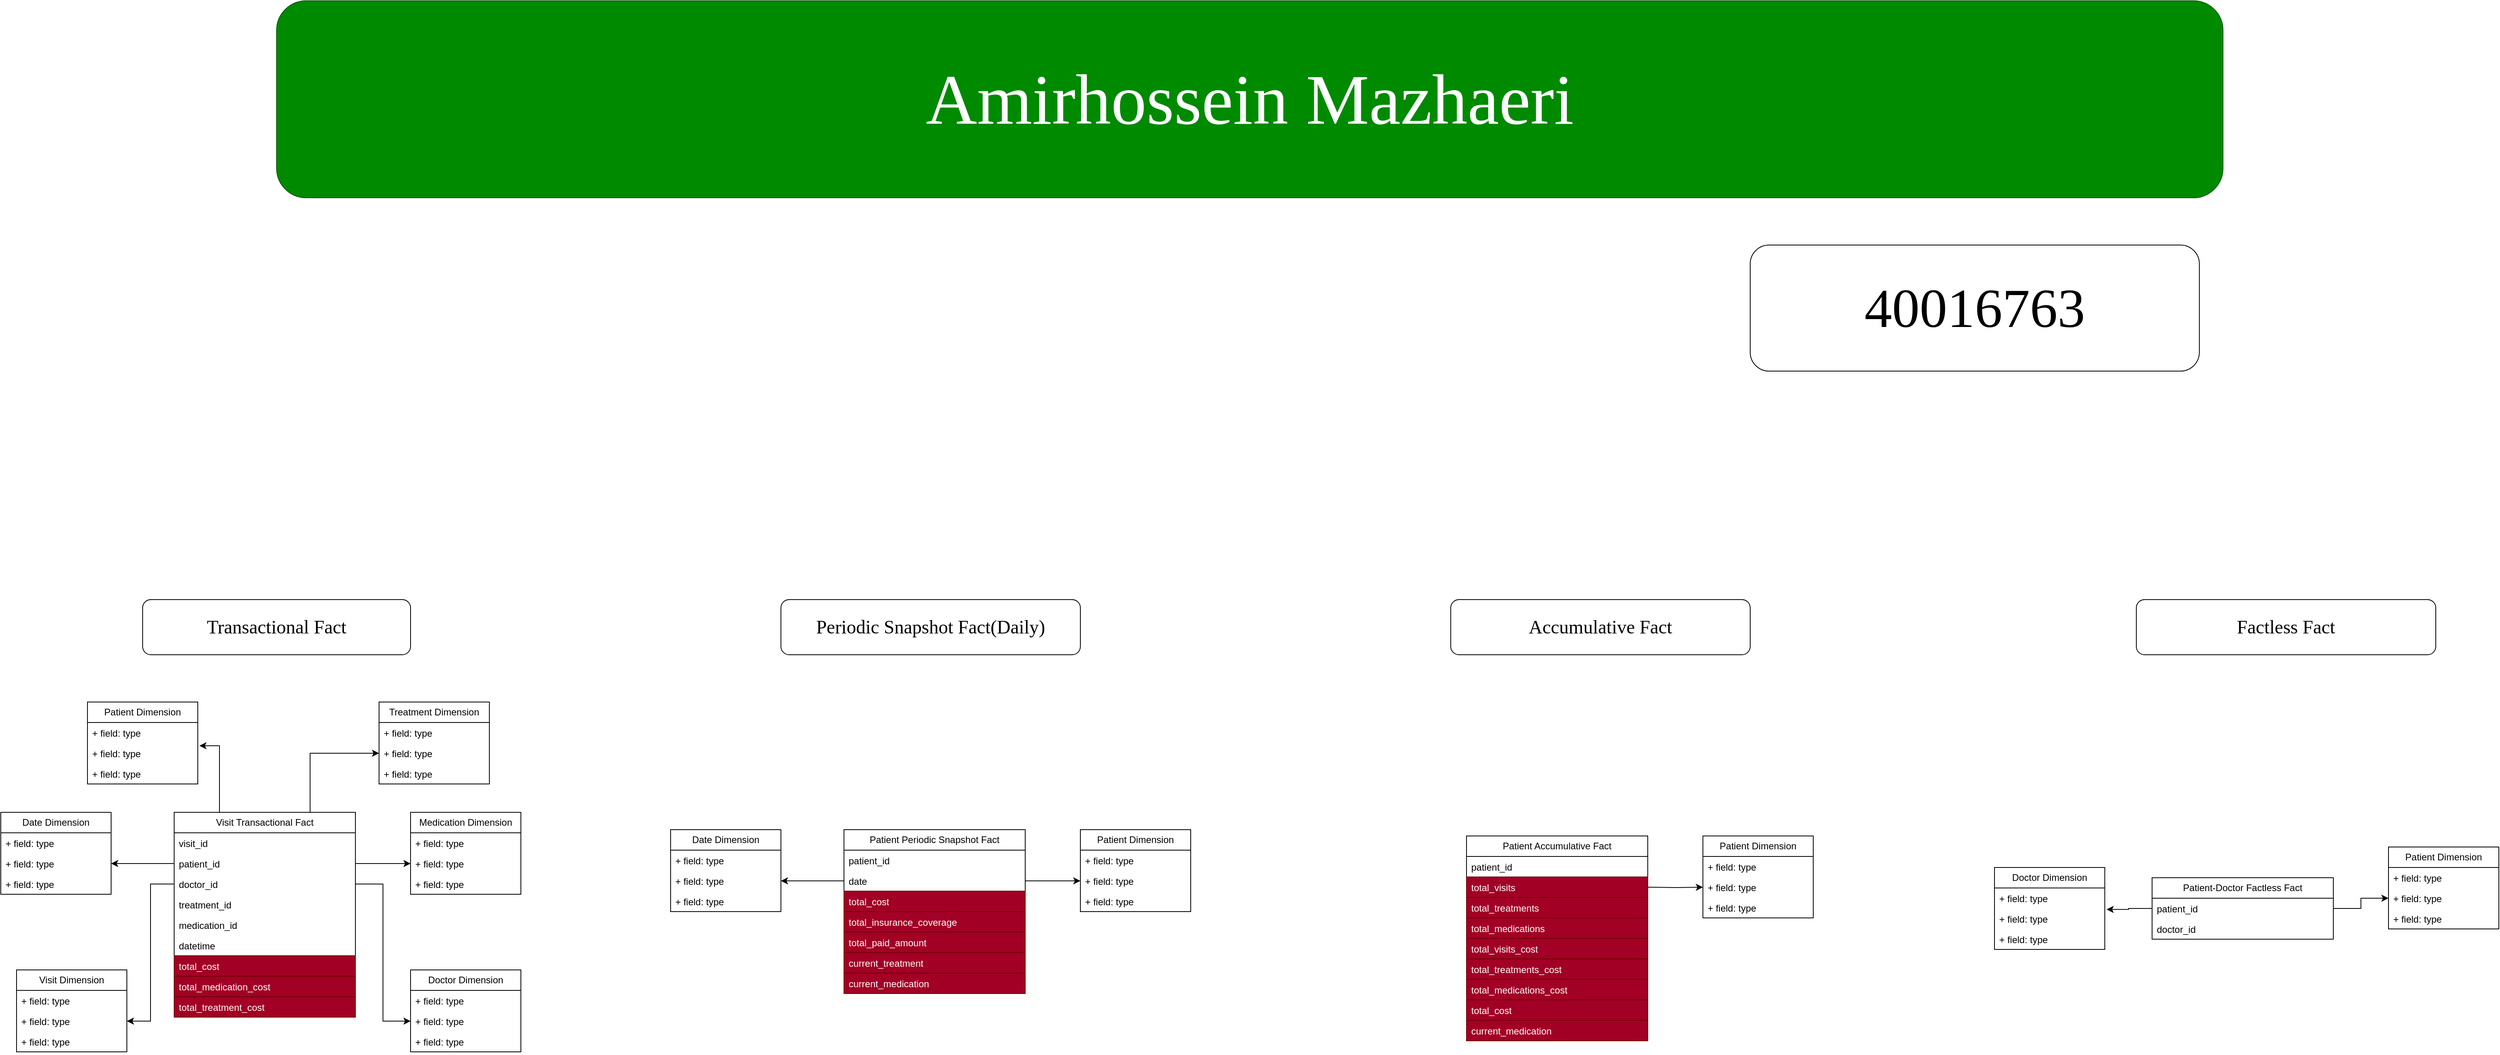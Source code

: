 <mxfile version="24.5.3" type="device">
  <diagram name="Page-1" id="-75GFIVih7POQPlXJFms">
    <mxGraphModel dx="6560" dy="5467" grid="1" gridSize="10" guides="1" tooltips="1" connect="1" arrows="1" fold="1" page="1" pageScale="1" pageWidth="850" pageHeight="1100" math="0" shadow="0">
      <root>
        <mxCell id="0" />
        <mxCell id="1" parent="0" />
        <mxCell id="XWvo9iTaCNDZVtQyN0BC-8" style="edgeStyle=orthogonalEdgeStyle;rounded=0;orthogonalLoop=1;jettySize=auto;html=1;exitX=0.75;exitY=0;exitDx=0;exitDy=0;entryX=0;entryY=0.5;entryDx=0;entryDy=0;" edge="1" parent="1" source="AvdGz1WXFj5qXZg6-xHI-1" target="IU6v_o7Cx0FDg1T3YVRM-15">
          <mxGeometry relative="1" as="geometry" />
        </mxCell>
        <mxCell id="AvdGz1WXFj5qXZg6-xHI-1" value="Visit Transactional Fact" style="swimlane;fontStyle=0;childLayout=stackLayout;horizontal=1;startSize=26;fillColor=none;horizontalStack=0;resizeParent=1;resizeParentMax=0;resizeLast=0;collapsible=1;marginBottom=0;whiteSpace=wrap;html=1;" parent="1" vertex="1">
          <mxGeometry x="330" y="320" width="230" height="260" as="geometry">
            <mxRectangle x="330" y="320" width="160" height="30" as="alternateBounds" />
          </mxGeometry>
        </mxCell>
        <mxCell id="AvdGz1WXFj5qXZg6-xHI-2" value="visit_id" style="text;strokeColor=none;fillColor=none;align=left;verticalAlign=top;spacingLeft=4;spacingRight=4;overflow=hidden;rotatable=0;points=[[0,0.5],[1,0.5]];portConstraint=eastwest;whiteSpace=wrap;html=1;" parent="AvdGz1WXFj5qXZg6-xHI-1" vertex="1">
          <mxGeometry y="26" width="230" height="26" as="geometry" />
        </mxCell>
        <mxCell id="AvdGz1WXFj5qXZg6-xHI-3" value="patient_id" style="text;strokeColor=none;fillColor=none;align=left;verticalAlign=top;spacingLeft=4;spacingRight=4;overflow=hidden;rotatable=0;points=[[0,0.5],[1,0.5]];portConstraint=eastwest;whiteSpace=wrap;html=1;" parent="AvdGz1WXFj5qXZg6-xHI-1" vertex="1">
          <mxGeometry y="52" width="230" height="26" as="geometry" />
        </mxCell>
        <mxCell id="AvdGz1WXFj5qXZg6-xHI-4" value="doctor_id" style="text;strokeColor=none;fillColor=none;align=left;verticalAlign=top;spacingLeft=4;spacingRight=4;overflow=hidden;rotatable=0;points=[[0,0.5],[1,0.5]];portConstraint=eastwest;whiteSpace=wrap;html=1;" parent="AvdGz1WXFj5qXZg6-xHI-1" vertex="1">
          <mxGeometry y="78" width="230" height="26" as="geometry" />
        </mxCell>
        <mxCell id="XWvo9iTaCNDZVtQyN0BC-13" value="treatment_id" style="text;strokeColor=none;fillColor=none;align=left;verticalAlign=top;spacingLeft=4;spacingRight=4;overflow=hidden;rotatable=0;points=[[0,0.5],[1,0.5]];portConstraint=eastwest;whiteSpace=wrap;html=1;" vertex="1" parent="AvdGz1WXFj5qXZg6-xHI-1">
          <mxGeometry y="104" width="230" height="26" as="geometry" />
        </mxCell>
        <mxCell id="XWvo9iTaCNDZVtQyN0BC-14" value="medication_id" style="text;strokeColor=none;fillColor=none;align=left;verticalAlign=top;spacingLeft=4;spacingRight=4;overflow=hidden;rotatable=0;points=[[0,0.5],[1,0.5]];portConstraint=eastwest;whiteSpace=wrap;html=1;" vertex="1" parent="AvdGz1WXFj5qXZg6-xHI-1">
          <mxGeometry y="130" width="230" height="26" as="geometry" />
        </mxCell>
        <mxCell id="XWvo9iTaCNDZVtQyN0BC-15" value="datetime" style="text;strokeColor=none;fillColor=none;align=left;verticalAlign=top;spacingLeft=4;spacingRight=4;overflow=hidden;rotatable=0;points=[[0,0.5],[1,0.5]];portConstraint=eastwest;whiteSpace=wrap;html=1;" vertex="1" parent="AvdGz1WXFj5qXZg6-xHI-1">
          <mxGeometry y="156" width="230" height="26" as="geometry" />
        </mxCell>
        <mxCell id="XWvo9iTaCNDZVtQyN0BC-54" value="total_cost" style="text;strokeColor=#6F0000;fillColor=#a20025;align=left;verticalAlign=top;spacingLeft=4;spacingRight=4;overflow=hidden;rotatable=0;points=[[0,0.5],[1,0.5]];portConstraint=eastwest;whiteSpace=wrap;html=1;fontColor=#ffffff;" vertex="1" parent="AvdGz1WXFj5qXZg6-xHI-1">
          <mxGeometry y="182" width="230" height="26" as="geometry" />
        </mxCell>
        <mxCell id="XWvo9iTaCNDZVtQyN0BC-55" value="total_medication_cost" style="text;strokeColor=#6F0000;fillColor=#a20025;align=left;verticalAlign=top;spacingLeft=4;spacingRight=4;overflow=hidden;rotatable=0;points=[[0,0.5],[1,0.5]];portConstraint=eastwest;whiteSpace=wrap;html=1;fontColor=#ffffff;" vertex="1" parent="AvdGz1WXFj5qXZg6-xHI-1">
          <mxGeometry y="208" width="230" height="26" as="geometry" />
        </mxCell>
        <mxCell id="XWvo9iTaCNDZVtQyN0BC-56" value="total_treatment_cost" style="text;strokeColor=#6F0000;fillColor=#a20025;align=left;verticalAlign=top;spacingLeft=4;spacingRight=4;overflow=hidden;rotatable=0;points=[[0,0.5],[1,0.5]];portConstraint=eastwest;whiteSpace=wrap;html=1;fontColor=#ffffff;" vertex="1" parent="AvdGz1WXFj5qXZg6-xHI-1">
          <mxGeometry y="234" width="230" height="26" as="geometry" />
        </mxCell>
        <mxCell id="IU6v_o7Cx0FDg1T3YVRM-1" value="Date Dimension" style="swimlane;fontStyle=0;childLayout=stackLayout;horizontal=1;startSize=26;fillColor=none;horizontalStack=0;resizeParent=1;resizeParentMax=0;resizeLast=0;collapsible=1;marginBottom=0;whiteSpace=wrap;html=1;" parent="1" vertex="1">
          <mxGeometry x="110" y="320" width="140" height="104" as="geometry" />
        </mxCell>
        <mxCell id="IU6v_o7Cx0FDg1T3YVRM-2" value="+ field: type" style="text;strokeColor=none;fillColor=none;align=left;verticalAlign=top;spacingLeft=4;spacingRight=4;overflow=hidden;rotatable=0;points=[[0,0.5],[1,0.5]];portConstraint=eastwest;whiteSpace=wrap;html=1;" parent="IU6v_o7Cx0FDg1T3YVRM-1" vertex="1">
          <mxGeometry y="26" width="140" height="26" as="geometry" />
        </mxCell>
        <mxCell id="IU6v_o7Cx0FDg1T3YVRM-3" value="+ field: type" style="text;strokeColor=none;fillColor=none;align=left;verticalAlign=top;spacingLeft=4;spacingRight=4;overflow=hidden;rotatable=0;points=[[0,0.5],[1,0.5]];portConstraint=eastwest;whiteSpace=wrap;html=1;" parent="IU6v_o7Cx0FDg1T3YVRM-1" vertex="1">
          <mxGeometry y="52" width="140" height="26" as="geometry" />
        </mxCell>
        <mxCell id="IU6v_o7Cx0FDg1T3YVRM-4" value="+ field: type" style="text;strokeColor=none;fillColor=none;align=left;verticalAlign=top;spacingLeft=4;spacingRight=4;overflow=hidden;rotatable=0;points=[[0,0.5],[1,0.5]];portConstraint=eastwest;whiteSpace=wrap;html=1;" parent="IU6v_o7Cx0FDg1T3YVRM-1" vertex="1">
          <mxGeometry y="78" width="140" height="26" as="geometry" />
        </mxCell>
        <mxCell id="IU6v_o7Cx0FDg1T3YVRM-5" value="Visit Dimension" style="swimlane;fontStyle=0;childLayout=stackLayout;horizontal=1;startSize=26;fillColor=none;horizontalStack=0;resizeParent=1;resizeParentMax=0;resizeLast=0;collapsible=1;marginBottom=0;whiteSpace=wrap;html=1;" parent="1" vertex="1">
          <mxGeometry x="130" y="520" width="140" height="104" as="geometry" />
        </mxCell>
        <mxCell id="IU6v_o7Cx0FDg1T3YVRM-6" value="+ field: type" style="text;strokeColor=none;fillColor=none;align=left;verticalAlign=top;spacingLeft=4;spacingRight=4;overflow=hidden;rotatable=0;points=[[0,0.5],[1,0.5]];portConstraint=eastwest;whiteSpace=wrap;html=1;" parent="IU6v_o7Cx0FDg1T3YVRM-5" vertex="1">
          <mxGeometry y="26" width="140" height="26" as="geometry" />
        </mxCell>
        <mxCell id="IU6v_o7Cx0FDg1T3YVRM-7" value="+ field: type" style="text;strokeColor=none;fillColor=none;align=left;verticalAlign=top;spacingLeft=4;spacingRight=4;overflow=hidden;rotatable=0;points=[[0,0.5],[1,0.5]];portConstraint=eastwest;whiteSpace=wrap;html=1;" parent="IU6v_o7Cx0FDg1T3YVRM-5" vertex="1">
          <mxGeometry y="52" width="140" height="26" as="geometry" />
        </mxCell>
        <mxCell id="IU6v_o7Cx0FDg1T3YVRM-8" value="+ field: type" style="text;strokeColor=none;fillColor=none;align=left;verticalAlign=top;spacingLeft=4;spacingRight=4;overflow=hidden;rotatable=0;points=[[0,0.5],[1,0.5]];portConstraint=eastwest;whiteSpace=wrap;html=1;" parent="IU6v_o7Cx0FDg1T3YVRM-5" vertex="1">
          <mxGeometry y="78" width="140" height="26" as="geometry" />
        </mxCell>
        <mxCell id="IU6v_o7Cx0FDg1T3YVRM-9" value="Doctor Dimension" style="swimlane;fontStyle=0;childLayout=stackLayout;horizontal=1;startSize=26;fillColor=none;horizontalStack=0;resizeParent=1;resizeParentMax=0;resizeLast=0;collapsible=1;marginBottom=0;whiteSpace=wrap;html=1;" parent="1" vertex="1">
          <mxGeometry x="630" y="520" width="140" height="104" as="geometry" />
        </mxCell>
        <mxCell id="IU6v_o7Cx0FDg1T3YVRM-10" value="+ field: type" style="text;strokeColor=none;fillColor=none;align=left;verticalAlign=top;spacingLeft=4;spacingRight=4;overflow=hidden;rotatable=0;points=[[0,0.5],[1,0.5]];portConstraint=eastwest;whiteSpace=wrap;html=1;" parent="IU6v_o7Cx0FDg1T3YVRM-9" vertex="1">
          <mxGeometry y="26" width="140" height="26" as="geometry" />
        </mxCell>
        <mxCell id="IU6v_o7Cx0FDg1T3YVRM-11" value="+ field: type" style="text;strokeColor=none;fillColor=none;align=left;verticalAlign=top;spacingLeft=4;spacingRight=4;overflow=hidden;rotatable=0;points=[[0,0.5],[1,0.5]];portConstraint=eastwest;whiteSpace=wrap;html=1;" parent="IU6v_o7Cx0FDg1T3YVRM-9" vertex="1">
          <mxGeometry y="52" width="140" height="26" as="geometry" />
        </mxCell>
        <mxCell id="IU6v_o7Cx0FDg1T3YVRM-12" value="+ field: type" style="text;strokeColor=none;fillColor=none;align=left;verticalAlign=top;spacingLeft=4;spacingRight=4;overflow=hidden;rotatable=0;points=[[0,0.5],[1,0.5]];portConstraint=eastwest;whiteSpace=wrap;html=1;" parent="IU6v_o7Cx0FDg1T3YVRM-9" vertex="1">
          <mxGeometry y="78" width="140" height="26" as="geometry" />
        </mxCell>
        <mxCell id="IU6v_o7Cx0FDg1T3YVRM-13" value="Treatment Dimension" style="swimlane;fontStyle=0;childLayout=stackLayout;horizontal=1;startSize=26;fillColor=none;horizontalStack=0;resizeParent=1;resizeParentMax=0;resizeLast=0;collapsible=1;marginBottom=0;whiteSpace=wrap;html=1;" parent="1" vertex="1">
          <mxGeometry x="590" y="180" width="140" height="104" as="geometry" />
        </mxCell>
        <mxCell id="IU6v_o7Cx0FDg1T3YVRM-14" value="+ field: type" style="text;strokeColor=none;fillColor=none;align=left;verticalAlign=top;spacingLeft=4;spacingRight=4;overflow=hidden;rotatable=0;points=[[0,0.5],[1,0.5]];portConstraint=eastwest;whiteSpace=wrap;html=1;" parent="IU6v_o7Cx0FDg1T3YVRM-13" vertex="1">
          <mxGeometry y="26" width="140" height="26" as="geometry" />
        </mxCell>
        <mxCell id="IU6v_o7Cx0FDg1T3YVRM-15" value="+ field: type" style="text;strokeColor=none;fillColor=none;align=left;verticalAlign=top;spacingLeft=4;spacingRight=4;overflow=hidden;rotatable=0;points=[[0,0.5],[1,0.5]];portConstraint=eastwest;whiteSpace=wrap;html=1;" parent="IU6v_o7Cx0FDg1T3YVRM-13" vertex="1">
          <mxGeometry y="52" width="140" height="26" as="geometry" />
        </mxCell>
        <mxCell id="IU6v_o7Cx0FDg1T3YVRM-16" value="+ field: type" style="text;strokeColor=none;fillColor=none;align=left;verticalAlign=top;spacingLeft=4;spacingRight=4;overflow=hidden;rotatable=0;points=[[0,0.5],[1,0.5]];portConstraint=eastwest;whiteSpace=wrap;html=1;" parent="IU6v_o7Cx0FDg1T3YVRM-13" vertex="1">
          <mxGeometry y="78" width="140" height="26" as="geometry" />
        </mxCell>
        <mxCell id="IU6v_o7Cx0FDg1T3YVRM-17" value="Patient Dimension" style="swimlane;fontStyle=0;childLayout=stackLayout;horizontal=1;startSize=26;fillColor=none;horizontalStack=0;resizeParent=1;resizeParentMax=0;resizeLast=0;collapsible=1;marginBottom=0;whiteSpace=wrap;html=1;" parent="1" vertex="1">
          <mxGeometry x="220" y="180" width="140" height="104" as="geometry" />
        </mxCell>
        <mxCell id="IU6v_o7Cx0FDg1T3YVRM-18" value="+ field: type" style="text;strokeColor=none;fillColor=none;align=left;verticalAlign=top;spacingLeft=4;spacingRight=4;overflow=hidden;rotatable=0;points=[[0,0.5],[1,0.5]];portConstraint=eastwest;whiteSpace=wrap;html=1;" parent="IU6v_o7Cx0FDg1T3YVRM-17" vertex="1">
          <mxGeometry y="26" width="140" height="26" as="geometry" />
        </mxCell>
        <mxCell id="IU6v_o7Cx0FDg1T3YVRM-19" value="+ field: type" style="text;strokeColor=none;fillColor=none;align=left;verticalAlign=top;spacingLeft=4;spacingRight=4;overflow=hidden;rotatable=0;points=[[0,0.5],[1,0.5]];portConstraint=eastwest;whiteSpace=wrap;html=1;" parent="IU6v_o7Cx0FDg1T3YVRM-17" vertex="1">
          <mxGeometry y="52" width="140" height="26" as="geometry" />
        </mxCell>
        <mxCell id="IU6v_o7Cx0FDg1T3YVRM-20" value="+ field: type" style="text;strokeColor=none;fillColor=none;align=left;verticalAlign=top;spacingLeft=4;spacingRight=4;overflow=hidden;rotatable=0;points=[[0,0.5],[1,0.5]];portConstraint=eastwest;whiteSpace=wrap;html=1;" parent="IU6v_o7Cx0FDg1T3YVRM-17" vertex="1">
          <mxGeometry y="78" width="140" height="26" as="geometry" />
        </mxCell>
        <mxCell id="XWvo9iTaCNDZVtQyN0BC-1" value="Medication Dimension" style="swimlane;fontStyle=0;childLayout=stackLayout;horizontal=1;startSize=26;fillColor=none;horizontalStack=0;resizeParent=1;resizeParentMax=0;resizeLast=0;collapsible=1;marginBottom=0;whiteSpace=wrap;html=1;" vertex="1" parent="1">
          <mxGeometry x="630" y="320" width="140" height="104" as="geometry" />
        </mxCell>
        <mxCell id="XWvo9iTaCNDZVtQyN0BC-2" value="+ field: type" style="text;strokeColor=none;fillColor=none;align=left;verticalAlign=top;spacingLeft=4;spacingRight=4;overflow=hidden;rotatable=0;points=[[0,0.5],[1,0.5]];portConstraint=eastwest;whiteSpace=wrap;html=1;" vertex="1" parent="XWvo9iTaCNDZVtQyN0BC-1">
          <mxGeometry y="26" width="140" height="26" as="geometry" />
        </mxCell>
        <mxCell id="XWvo9iTaCNDZVtQyN0BC-3" value="+ field: type" style="text;strokeColor=none;fillColor=none;align=left;verticalAlign=top;spacingLeft=4;spacingRight=4;overflow=hidden;rotatable=0;points=[[0,0.5],[1,0.5]];portConstraint=eastwest;whiteSpace=wrap;html=1;" vertex="1" parent="XWvo9iTaCNDZVtQyN0BC-1">
          <mxGeometry y="52" width="140" height="26" as="geometry" />
        </mxCell>
        <mxCell id="XWvo9iTaCNDZVtQyN0BC-4" value="+ field: type" style="text;strokeColor=none;fillColor=none;align=left;verticalAlign=top;spacingLeft=4;spacingRight=4;overflow=hidden;rotatable=0;points=[[0,0.5],[1,0.5]];portConstraint=eastwest;whiteSpace=wrap;html=1;" vertex="1" parent="XWvo9iTaCNDZVtQyN0BC-1">
          <mxGeometry y="78" width="140" height="26" as="geometry" />
        </mxCell>
        <mxCell id="XWvo9iTaCNDZVtQyN0BC-6" style="edgeStyle=orthogonalEdgeStyle;rounded=0;orthogonalLoop=1;jettySize=auto;html=1;exitX=0;exitY=0.5;exitDx=0;exitDy=0;entryX=1;entryY=0.5;entryDx=0;entryDy=0;" edge="1" parent="1" source="AvdGz1WXFj5qXZg6-xHI-3" target="IU6v_o7Cx0FDg1T3YVRM-3">
          <mxGeometry relative="1" as="geometry" />
        </mxCell>
        <mxCell id="XWvo9iTaCNDZVtQyN0BC-7" style="edgeStyle=orthogonalEdgeStyle;rounded=0;orthogonalLoop=1;jettySize=auto;html=1;exitX=0.25;exitY=0;exitDx=0;exitDy=0;entryX=1.014;entryY=0.135;entryDx=0;entryDy=0;entryPerimeter=0;" edge="1" parent="1" source="AvdGz1WXFj5qXZg6-xHI-1" target="IU6v_o7Cx0FDg1T3YVRM-19">
          <mxGeometry relative="1" as="geometry" />
        </mxCell>
        <mxCell id="XWvo9iTaCNDZVtQyN0BC-9" style="edgeStyle=orthogonalEdgeStyle;rounded=0;orthogonalLoop=1;jettySize=auto;html=1;exitX=1;exitY=0.5;exitDx=0;exitDy=0;entryX=0;entryY=0.5;entryDx=0;entryDy=0;" edge="1" parent="1" source="AvdGz1WXFj5qXZg6-xHI-3" target="XWvo9iTaCNDZVtQyN0BC-3">
          <mxGeometry relative="1" as="geometry" />
        </mxCell>
        <mxCell id="XWvo9iTaCNDZVtQyN0BC-10" style="edgeStyle=orthogonalEdgeStyle;rounded=0;orthogonalLoop=1;jettySize=auto;html=1;exitX=1;exitY=0.5;exitDx=0;exitDy=0;entryX=0;entryY=0.5;entryDx=0;entryDy=0;" edge="1" parent="1" source="AvdGz1WXFj5qXZg6-xHI-4" target="IU6v_o7Cx0FDg1T3YVRM-11">
          <mxGeometry relative="1" as="geometry" />
        </mxCell>
        <mxCell id="XWvo9iTaCNDZVtQyN0BC-11" style="edgeStyle=orthogonalEdgeStyle;rounded=0;orthogonalLoop=1;jettySize=auto;html=1;exitX=0;exitY=0.5;exitDx=0;exitDy=0;entryX=1;entryY=0.5;entryDx=0;entryDy=0;" edge="1" parent="1" source="AvdGz1WXFj5qXZg6-xHI-4" target="IU6v_o7Cx0FDg1T3YVRM-7">
          <mxGeometry relative="1" as="geometry" />
        </mxCell>
        <mxCell id="XWvo9iTaCNDZVtQyN0BC-12" value="&lt;font face=&quot;Verdana&quot; style=&quot;font-size: 24px;&quot;&gt;Transactional Fact&lt;/font&gt;" style="rounded=1;whiteSpace=wrap;html=1;" vertex="1" parent="1">
          <mxGeometry x="290" y="50" width="340" height="70" as="geometry" />
        </mxCell>
        <mxCell id="XWvo9iTaCNDZVtQyN0BC-17" value="Patient Periodic Snapshot Fact" style="swimlane;fontStyle=0;childLayout=stackLayout;horizontal=1;startSize=26;fillColor=none;horizontalStack=0;resizeParent=1;resizeParentMax=0;resizeLast=0;collapsible=1;marginBottom=0;whiteSpace=wrap;html=1;" vertex="1" parent="1">
          <mxGeometry x="1180" y="342" width="230" height="208" as="geometry">
            <mxRectangle x="330" y="320" width="160" height="30" as="alternateBounds" />
          </mxGeometry>
        </mxCell>
        <mxCell id="XWvo9iTaCNDZVtQyN0BC-18" value="patient_id" style="text;strokeColor=none;fillColor=none;align=left;verticalAlign=top;spacingLeft=4;spacingRight=4;overflow=hidden;rotatable=0;points=[[0,0.5],[1,0.5]];portConstraint=eastwest;whiteSpace=wrap;html=1;" vertex="1" parent="XWvo9iTaCNDZVtQyN0BC-17">
          <mxGeometry y="26" width="230" height="26" as="geometry" />
        </mxCell>
        <mxCell id="XWvo9iTaCNDZVtQyN0BC-19" value="date" style="text;strokeColor=none;fillColor=none;align=left;verticalAlign=top;spacingLeft=4;spacingRight=4;overflow=hidden;rotatable=0;points=[[0,0.5],[1,0.5]];portConstraint=eastwest;whiteSpace=wrap;html=1;" vertex="1" parent="XWvo9iTaCNDZVtQyN0BC-17">
          <mxGeometry y="52" width="230" height="26" as="geometry" />
        </mxCell>
        <mxCell id="XWvo9iTaCNDZVtQyN0BC-20" value="total_cost" style="text;strokeColor=#6F0000;fillColor=#a20025;align=left;verticalAlign=top;spacingLeft=4;spacingRight=4;overflow=hidden;rotatable=0;points=[[0,0.5],[1,0.5]];portConstraint=eastwest;whiteSpace=wrap;html=1;fontColor=#ffffff;" vertex="1" parent="XWvo9iTaCNDZVtQyN0BC-17">
          <mxGeometry y="78" width="230" height="26" as="geometry" />
        </mxCell>
        <mxCell id="XWvo9iTaCNDZVtQyN0BC-21" value="total_insurance_coverage" style="text;strokeColor=#6F0000;fillColor=#a20025;align=left;verticalAlign=top;spacingLeft=4;spacingRight=4;overflow=hidden;rotatable=0;points=[[0,0.5],[1,0.5]];portConstraint=eastwest;whiteSpace=wrap;html=1;fontColor=#ffffff;" vertex="1" parent="XWvo9iTaCNDZVtQyN0BC-17">
          <mxGeometry y="104" width="230" height="26" as="geometry" />
        </mxCell>
        <mxCell id="XWvo9iTaCNDZVtQyN0BC-22" value="total_paid_amount" style="text;strokeColor=#6F0000;fillColor=#a20025;align=left;verticalAlign=top;spacingLeft=4;spacingRight=4;overflow=hidden;rotatable=0;points=[[0,0.5],[1,0.5]];portConstraint=eastwest;whiteSpace=wrap;html=1;fontColor=#ffffff;" vertex="1" parent="XWvo9iTaCNDZVtQyN0BC-17">
          <mxGeometry y="130" width="230" height="26" as="geometry" />
        </mxCell>
        <mxCell id="XWvo9iTaCNDZVtQyN0BC-23" value="current_treatment" style="text;strokeColor=#6F0000;fillColor=#a20025;align=left;verticalAlign=top;spacingLeft=4;spacingRight=4;overflow=hidden;rotatable=0;points=[[0,0.5],[1,0.5]];portConstraint=eastwest;whiteSpace=wrap;html=1;fontColor=#ffffff;" vertex="1" parent="XWvo9iTaCNDZVtQyN0BC-17">
          <mxGeometry y="156" width="230" height="26" as="geometry" />
        </mxCell>
        <mxCell id="XWvo9iTaCNDZVtQyN0BC-57" value="current_medication" style="text;strokeColor=#6F0000;fillColor=#a20025;align=left;verticalAlign=top;spacingLeft=4;spacingRight=4;overflow=hidden;rotatable=0;points=[[0,0.5],[1,0.5]];portConstraint=eastwest;whiteSpace=wrap;html=1;fontColor=#ffffff;" vertex="1" parent="XWvo9iTaCNDZVtQyN0BC-17">
          <mxGeometry y="182" width="230" height="26" as="geometry" />
        </mxCell>
        <mxCell id="XWvo9iTaCNDZVtQyN0BC-24" value="Date Dimension" style="swimlane;fontStyle=0;childLayout=stackLayout;horizontal=1;startSize=26;fillColor=none;horizontalStack=0;resizeParent=1;resizeParentMax=0;resizeLast=0;collapsible=1;marginBottom=0;whiteSpace=wrap;html=1;" vertex="1" parent="1">
          <mxGeometry x="960" y="342" width="140" height="104" as="geometry" />
        </mxCell>
        <mxCell id="XWvo9iTaCNDZVtQyN0BC-25" value="+ field: type" style="text;strokeColor=none;fillColor=none;align=left;verticalAlign=top;spacingLeft=4;spacingRight=4;overflow=hidden;rotatable=0;points=[[0,0.5],[1,0.5]];portConstraint=eastwest;whiteSpace=wrap;html=1;" vertex="1" parent="XWvo9iTaCNDZVtQyN0BC-24">
          <mxGeometry y="26" width="140" height="26" as="geometry" />
        </mxCell>
        <mxCell id="XWvo9iTaCNDZVtQyN0BC-26" value="+ field: type" style="text;strokeColor=none;fillColor=none;align=left;verticalAlign=top;spacingLeft=4;spacingRight=4;overflow=hidden;rotatable=0;points=[[0,0.5],[1,0.5]];portConstraint=eastwest;whiteSpace=wrap;html=1;" vertex="1" parent="XWvo9iTaCNDZVtQyN0BC-24">
          <mxGeometry y="52" width="140" height="26" as="geometry" />
        </mxCell>
        <mxCell id="XWvo9iTaCNDZVtQyN0BC-27" value="+ field: type" style="text;strokeColor=none;fillColor=none;align=left;verticalAlign=top;spacingLeft=4;spacingRight=4;overflow=hidden;rotatable=0;points=[[0,0.5],[1,0.5]];portConstraint=eastwest;whiteSpace=wrap;html=1;" vertex="1" parent="XWvo9iTaCNDZVtQyN0BC-24">
          <mxGeometry y="78" width="140" height="26" as="geometry" />
        </mxCell>
        <mxCell id="XWvo9iTaCNDZVtQyN0BC-44" value="Patient Dimension" style="swimlane;fontStyle=0;childLayout=stackLayout;horizontal=1;startSize=26;fillColor=none;horizontalStack=0;resizeParent=1;resizeParentMax=0;resizeLast=0;collapsible=1;marginBottom=0;whiteSpace=wrap;html=1;" vertex="1" parent="1">
          <mxGeometry x="1480" y="342" width="140" height="104" as="geometry" />
        </mxCell>
        <mxCell id="XWvo9iTaCNDZVtQyN0BC-45" value="+ field: type" style="text;strokeColor=none;fillColor=none;align=left;verticalAlign=top;spacingLeft=4;spacingRight=4;overflow=hidden;rotatable=0;points=[[0,0.5],[1,0.5]];portConstraint=eastwest;whiteSpace=wrap;html=1;" vertex="1" parent="XWvo9iTaCNDZVtQyN0BC-44">
          <mxGeometry y="26" width="140" height="26" as="geometry" />
        </mxCell>
        <mxCell id="XWvo9iTaCNDZVtQyN0BC-46" value="+ field: type" style="text;strokeColor=none;fillColor=none;align=left;verticalAlign=top;spacingLeft=4;spacingRight=4;overflow=hidden;rotatable=0;points=[[0,0.5],[1,0.5]];portConstraint=eastwest;whiteSpace=wrap;html=1;" vertex="1" parent="XWvo9iTaCNDZVtQyN0BC-44">
          <mxGeometry y="52" width="140" height="26" as="geometry" />
        </mxCell>
        <mxCell id="XWvo9iTaCNDZVtQyN0BC-47" value="+ field: type" style="text;strokeColor=none;fillColor=none;align=left;verticalAlign=top;spacingLeft=4;spacingRight=4;overflow=hidden;rotatable=0;points=[[0,0.5],[1,0.5]];portConstraint=eastwest;whiteSpace=wrap;html=1;" vertex="1" parent="XWvo9iTaCNDZVtQyN0BC-44">
          <mxGeometry y="78" width="140" height="26" as="geometry" />
        </mxCell>
        <mxCell id="XWvo9iTaCNDZVtQyN0BC-48" style="edgeStyle=orthogonalEdgeStyle;rounded=0;orthogonalLoop=1;jettySize=auto;html=1;exitX=0;exitY=0.5;exitDx=0;exitDy=0;entryX=1;entryY=0.5;entryDx=0;entryDy=0;" edge="1" source="XWvo9iTaCNDZVtQyN0BC-19" target="XWvo9iTaCNDZVtQyN0BC-26" parent="1">
          <mxGeometry relative="1" as="geometry" />
        </mxCell>
        <mxCell id="XWvo9iTaCNDZVtQyN0BC-50" style="edgeStyle=orthogonalEdgeStyle;rounded=0;orthogonalLoop=1;jettySize=auto;html=1;exitX=1;exitY=0.5;exitDx=0;exitDy=0;entryX=0;entryY=0.5;entryDx=0;entryDy=0;" edge="1" source="XWvo9iTaCNDZVtQyN0BC-19" target="XWvo9iTaCNDZVtQyN0BC-46" parent="1">
          <mxGeometry relative="1" as="geometry" />
        </mxCell>
        <mxCell id="XWvo9iTaCNDZVtQyN0BC-53" value="&lt;font face=&quot;Verdana&quot; style=&quot;font-size: 24px;&quot;&gt;Periodic Snapshot Fact(Daily)&lt;/font&gt;" style="rounded=1;whiteSpace=wrap;html=1;" vertex="1" parent="1">
          <mxGeometry x="1100" y="50" width="380" height="70" as="geometry" />
        </mxCell>
        <mxCell id="XWvo9iTaCNDZVtQyN0BC-58" value="Patient Accumulative Fact" style="swimlane;fontStyle=0;childLayout=stackLayout;horizontal=1;startSize=26;fillColor=none;horizontalStack=0;resizeParent=1;resizeParentMax=0;resizeLast=0;collapsible=1;marginBottom=0;whiteSpace=wrap;html=1;" vertex="1" parent="1">
          <mxGeometry x="1970" y="350" width="230" height="260" as="geometry">
            <mxRectangle x="330" y="320" width="160" height="30" as="alternateBounds" />
          </mxGeometry>
        </mxCell>
        <mxCell id="XWvo9iTaCNDZVtQyN0BC-59" value="patient_id" style="text;strokeColor=none;fillColor=none;align=left;verticalAlign=top;spacingLeft=4;spacingRight=4;overflow=hidden;rotatable=0;points=[[0,0.5],[1,0.5]];portConstraint=eastwest;whiteSpace=wrap;html=1;" vertex="1" parent="XWvo9iTaCNDZVtQyN0BC-58">
          <mxGeometry y="26" width="230" height="26" as="geometry" />
        </mxCell>
        <mxCell id="XWvo9iTaCNDZVtQyN0BC-61" value="total_visits" style="text;strokeColor=#6F0000;fillColor=#a20025;align=left;verticalAlign=top;spacingLeft=4;spacingRight=4;overflow=hidden;rotatable=0;points=[[0,0.5],[1,0.5]];portConstraint=eastwest;whiteSpace=wrap;html=1;fontColor=#ffffff;" vertex="1" parent="XWvo9iTaCNDZVtQyN0BC-58">
          <mxGeometry y="52" width="230" height="26" as="geometry" />
        </mxCell>
        <mxCell id="XWvo9iTaCNDZVtQyN0BC-62" value="total_treatments" style="text;strokeColor=#6F0000;fillColor=#a20025;align=left;verticalAlign=top;spacingLeft=4;spacingRight=4;overflow=hidden;rotatable=0;points=[[0,0.5],[1,0.5]];portConstraint=eastwest;whiteSpace=wrap;html=1;fontColor=#ffffff;" vertex="1" parent="XWvo9iTaCNDZVtQyN0BC-58">
          <mxGeometry y="78" width="230" height="26" as="geometry" />
        </mxCell>
        <mxCell id="XWvo9iTaCNDZVtQyN0BC-63" value="total_medications" style="text;strokeColor=#6F0000;fillColor=#a20025;align=left;verticalAlign=top;spacingLeft=4;spacingRight=4;overflow=hidden;rotatable=0;points=[[0,0.5],[1,0.5]];portConstraint=eastwest;whiteSpace=wrap;html=1;fontColor=#ffffff;" vertex="1" parent="XWvo9iTaCNDZVtQyN0BC-58">
          <mxGeometry y="104" width="230" height="26" as="geometry" />
        </mxCell>
        <mxCell id="XWvo9iTaCNDZVtQyN0BC-64" value="total_visits_cost" style="text;strokeColor=#6F0000;fillColor=#a20025;align=left;verticalAlign=top;spacingLeft=4;spacingRight=4;overflow=hidden;rotatable=0;points=[[0,0.5],[1,0.5]];portConstraint=eastwest;whiteSpace=wrap;html=1;fontColor=#ffffff;" vertex="1" parent="XWvo9iTaCNDZVtQyN0BC-58">
          <mxGeometry y="130" width="230" height="26" as="geometry" />
        </mxCell>
        <mxCell id="XWvo9iTaCNDZVtQyN0BC-65" value="total_treatments_cost" style="text;strokeColor=#6F0000;fillColor=#a20025;align=left;verticalAlign=top;spacingLeft=4;spacingRight=4;overflow=hidden;rotatable=0;points=[[0,0.5],[1,0.5]];portConstraint=eastwest;whiteSpace=wrap;html=1;fontColor=#ffffff;" vertex="1" parent="XWvo9iTaCNDZVtQyN0BC-58">
          <mxGeometry y="156" width="230" height="26" as="geometry" />
        </mxCell>
        <mxCell id="XWvo9iTaCNDZVtQyN0BC-77" value="total_medications_cost" style="text;strokeColor=#6F0000;fillColor=#a20025;align=left;verticalAlign=top;spacingLeft=4;spacingRight=4;overflow=hidden;rotatable=0;points=[[0,0.5],[1,0.5]];portConstraint=eastwest;whiteSpace=wrap;html=1;fontColor=#ffffff;" vertex="1" parent="XWvo9iTaCNDZVtQyN0BC-58">
          <mxGeometry y="182" width="230" height="26" as="geometry" />
        </mxCell>
        <mxCell id="XWvo9iTaCNDZVtQyN0BC-78" value="total_cost" style="text;strokeColor=#6F0000;fillColor=#a20025;align=left;verticalAlign=top;spacingLeft=4;spacingRight=4;overflow=hidden;rotatable=0;points=[[0,0.5],[1,0.5]];portConstraint=eastwest;whiteSpace=wrap;html=1;fontColor=#ffffff;" vertex="1" parent="XWvo9iTaCNDZVtQyN0BC-58">
          <mxGeometry y="208" width="230" height="26" as="geometry" />
        </mxCell>
        <mxCell id="XWvo9iTaCNDZVtQyN0BC-79" value="current_medication" style="text;strokeColor=#6F0000;fillColor=#a20025;align=left;verticalAlign=top;spacingLeft=4;spacingRight=4;overflow=hidden;rotatable=0;points=[[0,0.5],[1,0.5]];portConstraint=eastwest;whiteSpace=wrap;html=1;fontColor=#ffffff;" vertex="1" parent="XWvo9iTaCNDZVtQyN0BC-58">
          <mxGeometry y="234" width="230" height="26" as="geometry" />
        </mxCell>
        <mxCell id="XWvo9iTaCNDZVtQyN0BC-70" value="Patient Dimension" style="swimlane;fontStyle=0;childLayout=stackLayout;horizontal=1;startSize=26;fillColor=none;horizontalStack=0;resizeParent=1;resizeParentMax=0;resizeLast=0;collapsible=1;marginBottom=0;whiteSpace=wrap;html=1;" vertex="1" parent="1">
          <mxGeometry x="2270" y="350" width="140" height="104" as="geometry" />
        </mxCell>
        <mxCell id="XWvo9iTaCNDZVtQyN0BC-71" value="+ field: type" style="text;strokeColor=none;fillColor=none;align=left;verticalAlign=top;spacingLeft=4;spacingRight=4;overflow=hidden;rotatable=0;points=[[0,0.5],[1,0.5]];portConstraint=eastwest;whiteSpace=wrap;html=1;" vertex="1" parent="XWvo9iTaCNDZVtQyN0BC-70">
          <mxGeometry y="26" width="140" height="26" as="geometry" />
        </mxCell>
        <mxCell id="XWvo9iTaCNDZVtQyN0BC-72" value="+ field: type" style="text;strokeColor=none;fillColor=none;align=left;verticalAlign=top;spacingLeft=4;spacingRight=4;overflow=hidden;rotatable=0;points=[[0,0.5],[1,0.5]];portConstraint=eastwest;whiteSpace=wrap;html=1;" vertex="1" parent="XWvo9iTaCNDZVtQyN0BC-70">
          <mxGeometry y="52" width="140" height="26" as="geometry" />
        </mxCell>
        <mxCell id="XWvo9iTaCNDZVtQyN0BC-73" value="+ field: type" style="text;strokeColor=none;fillColor=none;align=left;verticalAlign=top;spacingLeft=4;spacingRight=4;overflow=hidden;rotatable=0;points=[[0,0.5],[1,0.5]];portConstraint=eastwest;whiteSpace=wrap;html=1;" vertex="1" parent="XWvo9iTaCNDZVtQyN0BC-70">
          <mxGeometry y="78" width="140" height="26" as="geometry" />
        </mxCell>
        <mxCell id="XWvo9iTaCNDZVtQyN0BC-75" style="edgeStyle=orthogonalEdgeStyle;rounded=0;orthogonalLoop=1;jettySize=auto;html=1;exitX=1;exitY=0.5;exitDx=0;exitDy=0;entryX=0;entryY=0.5;entryDx=0;entryDy=0;" edge="1" target="XWvo9iTaCNDZVtQyN0BC-72" parent="1">
          <mxGeometry relative="1" as="geometry">
            <mxPoint x="2200" y="415" as="sourcePoint" />
          </mxGeometry>
        </mxCell>
        <mxCell id="XWvo9iTaCNDZVtQyN0BC-76" value="&lt;font face=&quot;Verdana&quot;&gt;&lt;span style=&quot;font-size: 24px;&quot;&gt;Accumulative Fact&lt;/span&gt;&lt;/font&gt;" style="rounded=1;whiteSpace=wrap;html=1;" vertex="1" parent="1">
          <mxGeometry x="1950" y="50" width="380" height="70" as="geometry" />
        </mxCell>
        <mxCell id="XWvo9iTaCNDZVtQyN0BC-97" style="edgeStyle=orthogonalEdgeStyle;rounded=0;orthogonalLoop=1;jettySize=auto;html=1;exitX=1;exitY=0.5;exitDx=0;exitDy=0;entryX=0;entryY=0.5;entryDx=0;entryDy=0;" edge="1" parent="1" source="XWvo9iTaCNDZVtQyN0BC-80" target="XWvo9iTaCNDZVtQyN0BC-92">
          <mxGeometry relative="1" as="geometry" />
        </mxCell>
        <mxCell id="XWvo9iTaCNDZVtQyN0BC-80" value="Patient-Doctor Factless Fact" style="swimlane;fontStyle=0;childLayout=stackLayout;horizontal=1;startSize=26;fillColor=none;horizontalStack=0;resizeParent=1;resizeParentMax=0;resizeLast=0;collapsible=1;marginBottom=0;whiteSpace=wrap;html=1;" vertex="1" parent="1">
          <mxGeometry x="2840" y="403" width="230" height="78" as="geometry">
            <mxRectangle x="330" y="320" width="160" height="30" as="alternateBounds" />
          </mxGeometry>
        </mxCell>
        <mxCell id="XWvo9iTaCNDZVtQyN0BC-81" value="patient_id" style="text;strokeColor=none;fillColor=none;align=left;verticalAlign=top;spacingLeft=4;spacingRight=4;overflow=hidden;rotatable=0;points=[[0,0.5],[1,0.5]];portConstraint=eastwest;whiteSpace=wrap;html=1;" vertex="1" parent="XWvo9iTaCNDZVtQyN0BC-80">
          <mxGeometry y="26" width="230" height="26" as="geometry" />
        </mxCell>
        <mxCell id="XWvo9iTaCNDZVtQyN0BC-98" value="doctor_id" style="text;strokeColor=none;fillColor=none;align=left;verticalAlign=top;spacingLeft=4;spacingRight=4;overflow=hidden;rotatable=0;points=[[0,0.5],[1,0.5]];portConstraint=eastwest;whiteSpace=wrap;html=1;" vertex="1" parent="XWvo9iTaCNDZVtQyN0BC-80">
          <mxGeometry y="52" width="230" height="26" as="geometry" />
        </mxCell>
        <mxCell id="XWvo9iTaCNDZVtQyN0BC-90" value="Patient Dimension" style="swimlane;fontStyle=0;childLayout=stackLayout;horizontal=1;startSize=26;fillColor=none;horizontalStack=0;resizeParent=1;resizeParentMax=0;resizeLast=0;collapsible=1;marginBottom=0;whiteSpace=wrap;html=1;" vertex="1" parent="1">
          <mxGeometry x="3140" y="364" width="140" height="104" as="geometry" />
        </mxCell>
        <mxCell id="XWvo9iTaCNDZVtQyN0BC-91" value="+ field: type" style="text;strokeColor=none;fillColor=none;align=left;verticalAlign=top;spacingLeft=4;spacingRight=4;overflow=hidden;rotatable=0;points=[[0,0.5],[1,0.5]];portConstraint=eastwest;whiteSpace=wrap;html=1;" vertex="1" parent="XWvo9iTaCNDZVtQyN0BC-90">
          <mxGeometry y="26" width="140" height="26" as="geometry" />
        </mxCell>
        <mxCell id="XWvo9iTaCNDZVtQyN0BC-92" value="+ field: type" style="text;strokeColor=none;fillColor=none;align=left;verticalAlign=top;spacingLeft=4;spacingRight=4;overflow=hidden;rotatable=0;points=[[0,0.5],[1,0.5]];portConstraint=eastwest;whiteSpace=wrap;html=1;" vertex="1" parent="XWvo9iTaCNDZVtQyN0BC-90">
          <mxGeometry y="52" width="140" height="26" as="geometry" />
        </mxCell>
        <mxCell id="XWvo9iTaCNDZVtQyN0BC-93" value="+ field: type" style="text;strokeColor=none;fillColor=none;align=left;verticalAlign=top;spacingLeft=4;spacingRight=4;overflow=hidden;rotatable=0;points=[[0,0.5],[1,0.5]];portConstraint=eastwest;whiteSpace=wrap;html=1;" vertex="1" parent="XWvo9iTaCNDZVtQyN0BC-90">
          <mxGeometry y="78" width="140" height="26" as="geometry" />
        </mxCell>
        <mxCell id="XWvo9iTaCNDZVtQyN0BC-95" value="&lt;font face=&quot;Verdana&quot;&gt;&lt;span style=&quot;font-size: 24px;&quot;&gt;Factless Fact&lt;/span&gt;&lt;/font&gt;" style="rounded=1;whiteSpace=wrap;html=1;" vertex="1" parent="1">
          <mxGeometry x="2820" y="50" width="380" height="70" as="geometry" />
        </mxCell>
        <mxCell id="XWvo9iTaCNDZVtQyN0BC-99" value="Doctor Dimension" style="swimlane;fontStyle=0;childLayout=stackLayout;horizontal=1;startSize=26;fillColor=none;horizontalStack=0;resizeParent=1;resizeParentMax=0;resizeLast=0;collapsible=1;marginBottom=0;whiteSpace=wrap;html=1;" vertex="1" parent="1">
          <mxGeometry x="2640" y="390" width="140" height="104" as="geometry" />
        </mxCell>
        <mxCell id="XWvo9iTaCNDZVtQyN0BC-100" value="+ field: type" style="text;strokeColor=none;fillColor=none;align=left;verticalAlign=top;spacingLeft=4;spacingRight=4;overflow=hidden;rotatable=0;points=[[0,0.5],[1,0.5]];portConstraint=eastwest;whiteSpace=wrap;html=1;" vertex="1" parent="XWvo9iTaCNDZVtQyN0BC-99">
          <mxGeometry y="26" width="140" height="26" as="geometry" />
        </mxCell>
        <mxCell id="XWvo9iTaCNDZVtQyN0BC-101" value="+ field: type" style="text;strokeColor=none;fillColor=none;align=left;verticalAlign=top;spacingLeft=4;spacingRight=4;overflow=hidden;rotatable=0;points=[[0,0.5],[1,0.5]];portConstraint=eastwest;whiteSpace=wrap;html=1;" vertex="1" parent="XWvo9iTaCNDZVtQyN0BC-99">
          <mxGeometry y="52" width="140" height="26" as="geometry" />
        </mxCell>
        <mxCell id="XWvo9iTaCNDZVtQyN0BC-102" value="+ field: type" style="text;strokeColor=none;fillColor=none;align=left;verticalAlign=top;spacingLeft=4;spacingRight=4;overflow=hidden;rotatable=0;points=[[0,0.5],[1,0.5]];portConstraint=eastwest;whiteSpace=wrap;html=1;" vertex="1" parent="XWvo9iTaCNDZVtQyN0BC-99">
          <mxGeometry y="78" width="140" height="26" as="geometry" />
        </mxCell>
        <mxCell id="XWvo9iTaCNDZVtQyN0BC-103" style="edgeStyle=orthogonalEdgeStyle;rounded=0;orthogonalLoop=1;jettySize=auto;html=1;exitX=0;exitY=0.5;exitDx=0;exitDy=0;entryX=1.016;entryY=0.047;entryDx=0;entryDy=0;entryPerimeter=0;" edge="1" parent="1" source="XWvo9iTaCNDZVtQyN0BC-81" target="XWvo9iTaCNDZVtQyN0BC-101">
          <mxGeometry relative="1" as="geometry" />
        </mxCell>
        <mxCell id="XWvo9iTaCNDZVtQyN0BC-104" value="&lt;font face=&quot;Verdana&quot; style=&quot;font-size: 90px;&quot;&gt;Amirhossein Mazhaeri&lt;/font&gt;" style="rounded=1;whiteSpace=wrap;html=1;fillColor=#008a00;fontColor=#ffffff;strokeColor=#005700;" vertex="1" parent="1">
          <mxGeometry x="460" y="-710" width="2470" height="250" as="geometry" />
        </mxCell>
        <mxCell id="XWvo9iTaCNDZVtQyN0BC-105" value="&lt;font face=&quot;Verdana&quot; style=&quot;font-size: 70px;&quot;&gt;40016763&lt;/font&gt;" style="rounded=1;whiteSpace=wrap;html=1;" vertex="1" parent="1">
          <mxGeometry x="2330" y="-400" width="570" height="160" as="geometry" />
        </mxCell>
      </root>
    </mxGraphModel>
  </diagram>
</mxfile>
